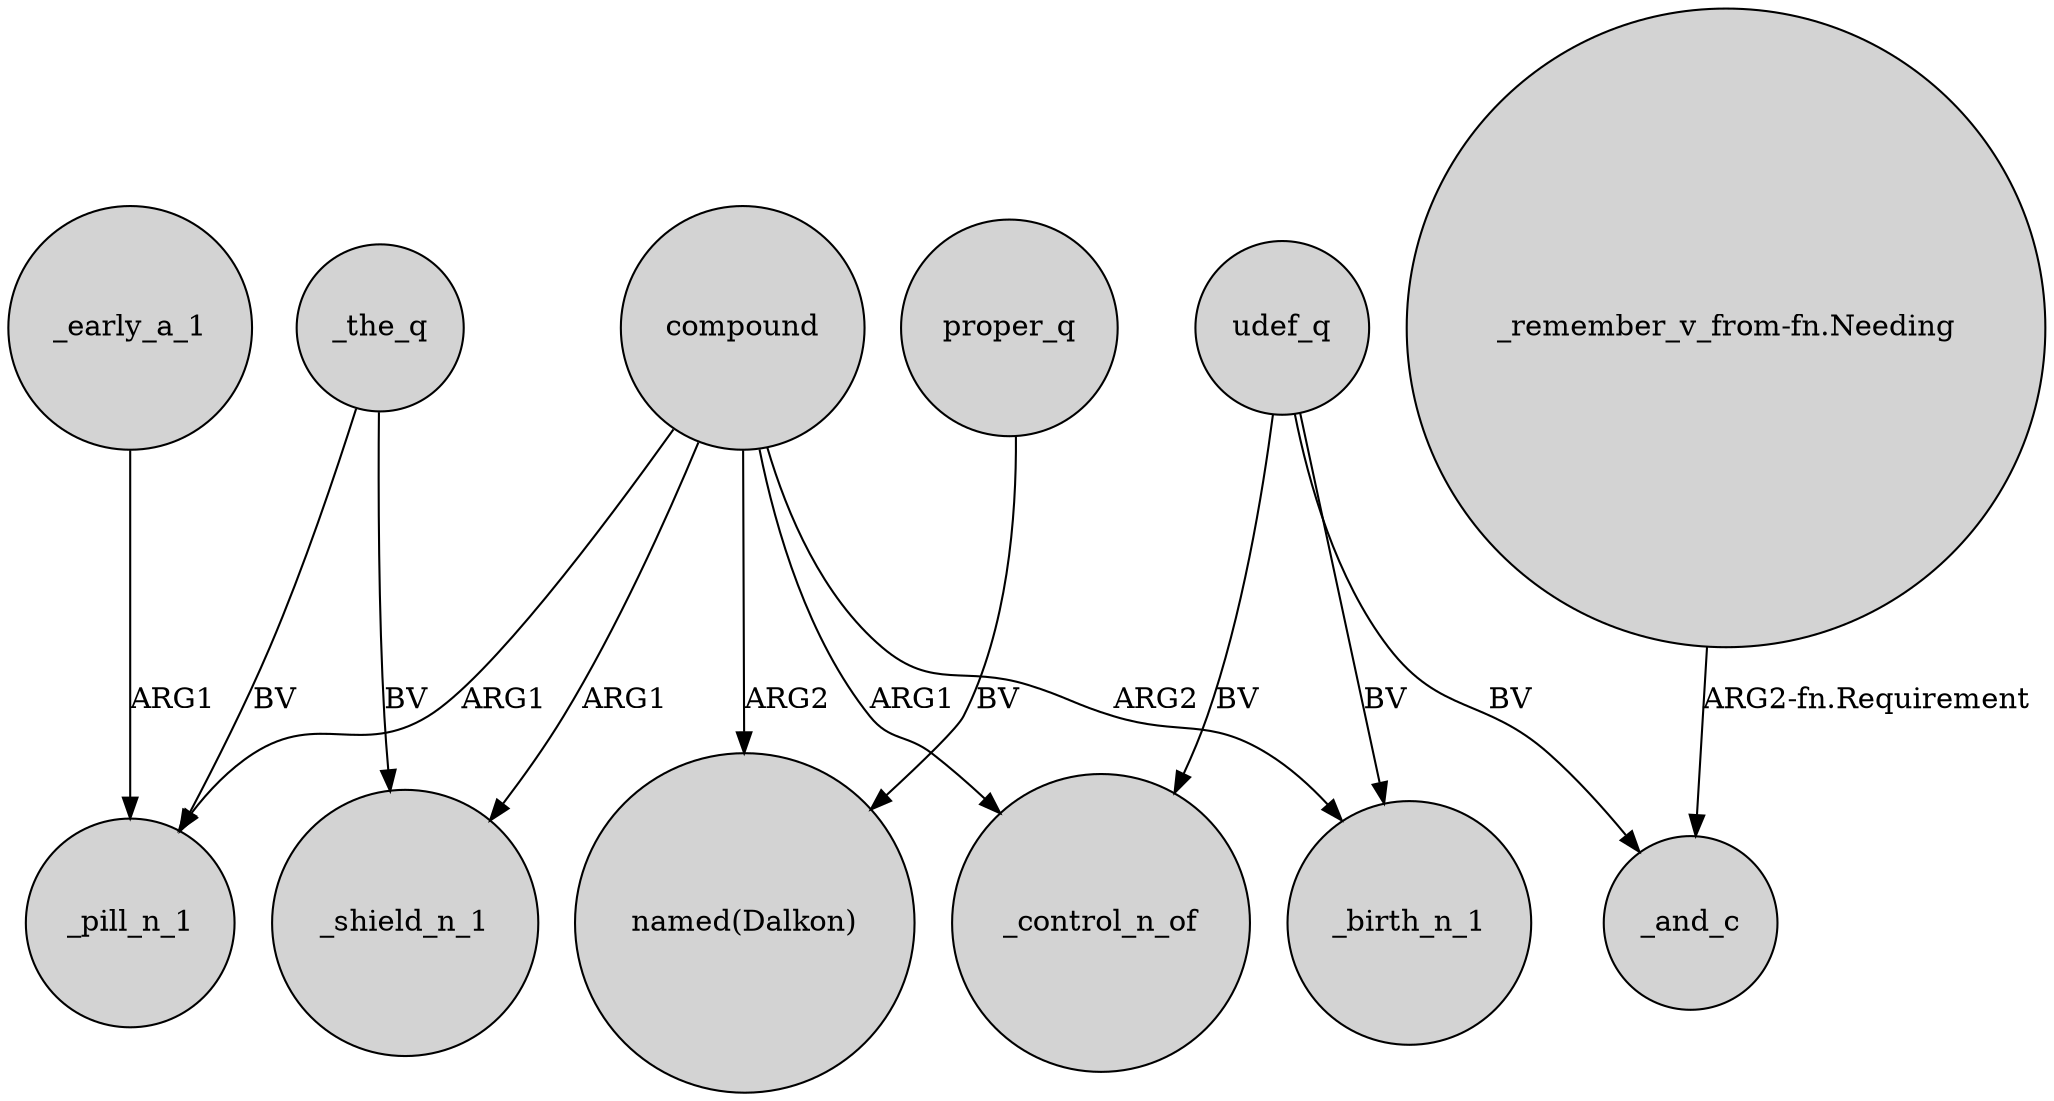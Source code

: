 digraph {
	node [shape=circle style=filled]
	compound -> _shield_n_1 [label=ARG1]
	udef_q -> _birth_n_1 [label=BV]
	_early_a_1 -> _pill_n_1 [label=ARG1]
	udef_q -> _control_n_of [label=BV]
	udef_q -> _and_c [label=BV]
	compound -> _pill_n_1 [label=ARG1]
	"_remember_v_from-fn.Needing" -> _and_c [label="ARG2-fn.Requirement"]
	compound -> "named(Dalkon)" [label=ARG2]
	compound -> _control_n_of [label=ARG1]
	_the_q -> _pill_n_1 [label=BV]
	compound -> _birth_n_1 [label=ARG2]
	proper_q -> "named(Dalkon)" [label=BV]
	_the_q -> _shield_n_1 [label=BV]
}
